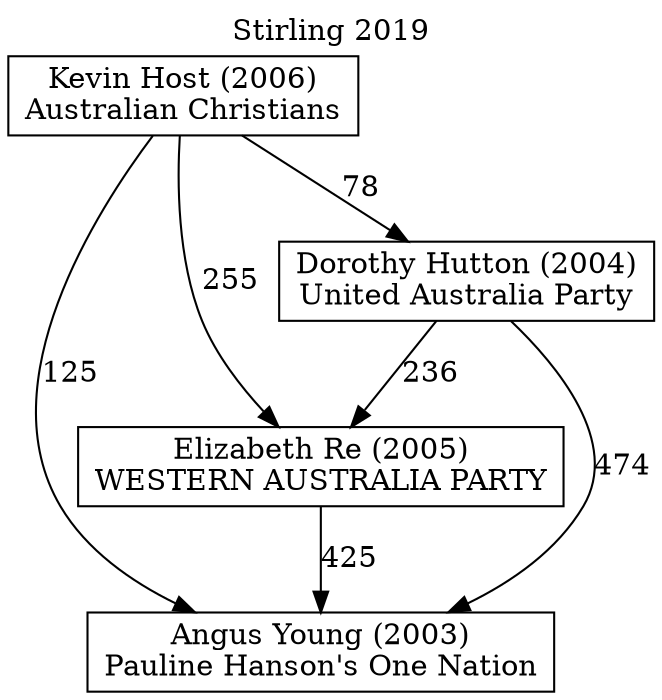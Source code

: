 // House preference flow
digraph "Angus Young (2003)_Stirling_2019" {
	graph [label="Stirling 2019" labelloc=t mclimit=10]
	node [shape=box]
	"Angus Young (2003)" [label="Angus Young (2003)
Pauline Hanson's One Nation"]
	"Elizabeth Re (2005)" [label="Elizabeth Re (2005)
WESTERN AUSTRALIA PARTY"]
	"Dorothy Hutton (2004)" [label="Dorothy Hutton (2004)
United Australia Party"]
	"Kevin Host (2006)" [label="Kevin Host (2006)
Australian Christians"]
	"Elizabeth Re (2005)" -> "Angus Young (2003)" [label=425]
	"Dorothy Hutton (2004)" -> "Elizabeth Re (2005)" [label=236]
	"Kevin Host (2006)" -> "Dorothy Hutton (2004)" [label=78]
	"Dorothy Hutton (2004)" -> "Angus Young (2003)" [label=474]
	"Kevin Host (2006)" -> "Angus Young (2003)" [label=125]
	"Kevin Host (2006)" -> "Elizabeth Re (2005)" [label=255]
}
